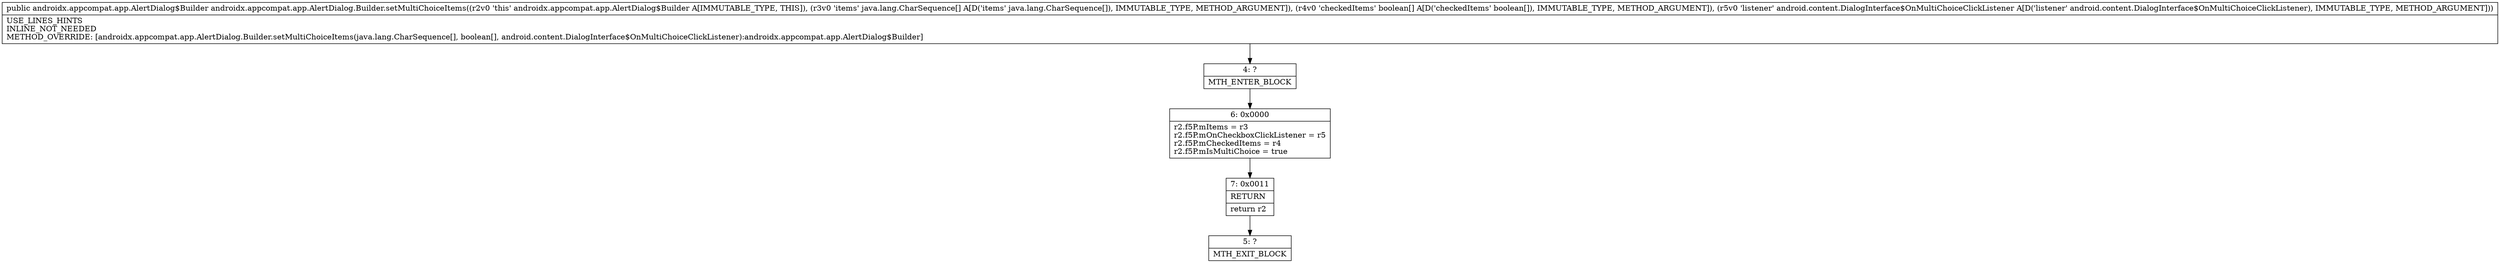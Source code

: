 digraph "CFG forandroidx.appcompat.app.AlertDialog.Builder.setMultiChoiceItems([Ljava\/lang\/CharSequence;[ZLandroid\/content\/DialogInterface$OnMultiChoiceClickListener;)Landroidx\/appcompat\/app\/AlertDialog$Builder;" {
Node_4 [shape=record,label="{4\:\ ?|MTH_ENTER_BLOCK\l}"];
Node_6 [shape=record,label="{6\:\ 0x0000|r2.f5P.mItems = r3\lr2.f5P.mOnCheckboxClickListener = r5\lr2.f5P.mCheckedItems = r4\lr2.f5P.mIsMultiChoice = true\l}"];
Node_7 [shape=record,label="{7\:\ 0x0011|RETURN\l|return r2\l}"];
Node_5 [shape=record,label="{5\:\ ?|MTH_EXIT_BLOCK\l}"];
MethodNode[shape=record,label="{public androidx.appcompat.app.AlertDialog$Builder androidx.appcompat.app.AlertDialog.Builder.setMultiChoiceItems((r2v0 'this' androidx.appcompat.app.AlertDialog$Builder A[IMMUTABLE_TYPE, THIS]), (r3v0 'items' java.lang.CharSequence[] A[D('items' java.lang.CharSequence[]), IMMUTABLE_TYPE, METHOD_ARGUMENT]), (r4v0 'checkedItems' boolean[] A[D('checkedItems' boolean[]), IMMUTABLE_TYPE, METHOD_ARGUMENT]), (r5v0 'listener' android.content.DialogInterface$OnMultiChoiceClickListener A[D('listener' android.content.DialogInterface$OnMultiChoiceClickListener), IMMUTABLE_TYPE, METHOD_ARGUMENT]))  | USE_LINES_HINTS\lINLINE_NOT_NEEDED\lMETHOD_OVERRIDE: [androidx.appcompat.app.AlertDialog.Builder.setMultiChoiceItems(java.lang.CharSequence[], boolean[], android.content.DialogInterface$OnMultiChoiceClickListener):androidx.appcompat.app.AlertDialog$Builder]\l}"];
MethodNode -> Node_4;Node_4 -> Node_6;
Node_6 -> Node_7;
Node_7 -> Node_5;
}

